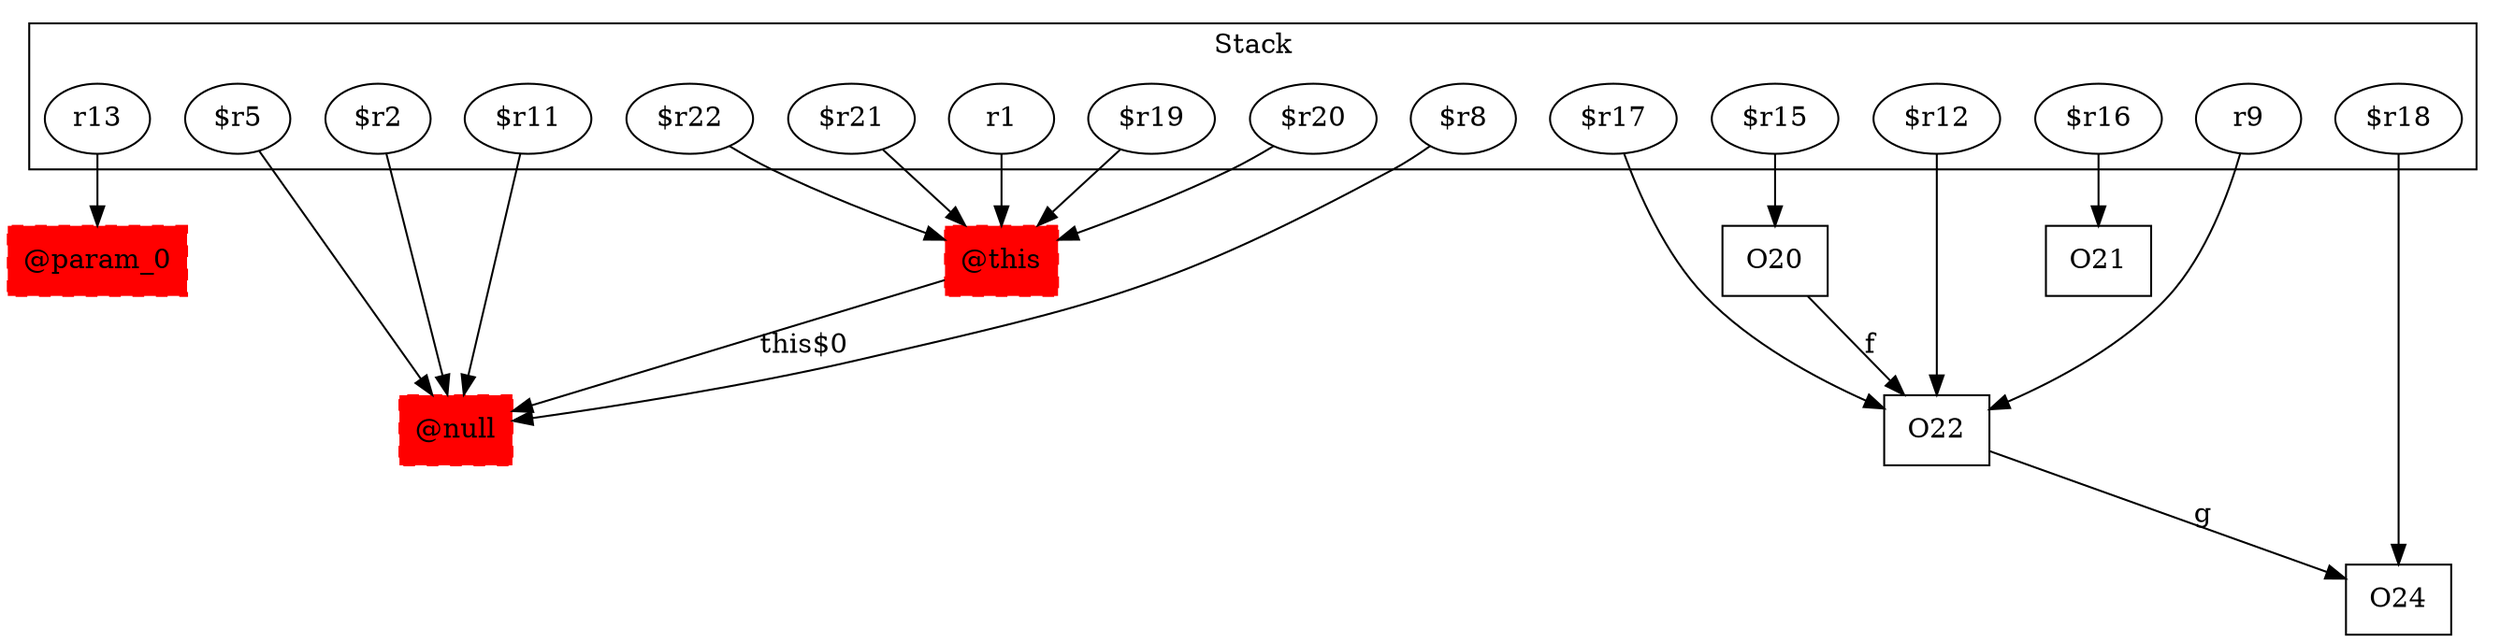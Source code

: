 digraph sample {
  rankDir="LR";
  subgraph cluster_0 {
    label="Stack"
    "$r20"; "r13"; "$r12"; "$r22"; "$r11"; "$r21"; "r9"; "$r8"; "$r5"; "r1"; "$r2"; "$r17"; "$r16"; "$r15"; "$r19"; "$r18"; 
  }
  "$r20" -> { "@this"[shape=box]};
  "r13" -> { "@param_0"[shape=box]};
  "$r12" -> { O22[shape=box]};
  "$r22" -> { "@this"[shape=box]};
  "$r11" -> { "@null"[shape=box]};
  "$r21" -> { "@this"[shape=box]};
  "r9" -> { O22[shape=box]};
  "$r8" -> { "@null"[shape=box]};
  "$r5" -> { "@null"[shape=box]};
  "r1" -> { "@this"[shape=box]};
  "$r2" -> { "@null"[shape=box]};
  "$r17" -> { O22[shape=box]};
  "$r16" -> { O21[shape=box]};
  "$r15" -> { O20[shape=box]};
  "$r19" -> { "@this"[shape=box]};
  "$r18" -> { O24[shape=box]};
  "@null"[shape=box, style="filled,dashed"];
  "@this" -> "@null"[label="this$0", weight="0.2"]
  "@this"[shape=box, style="filled,dashed"];
  O20 -> O22[label="f", weight="0.2"]
  "@param_0"[shape=box, style="filled,dashed"];
  O22 -> O24[label="g", weight="0.2"]
  "@null"[color="red"];
  "@this"[color="red"];
  "@param_0"[color="red"];
}

